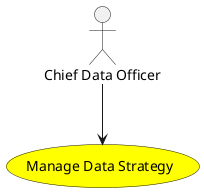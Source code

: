 @startuml


usecase "Manage Data Strategy" as ManageDataStrategy #yellow

Actor "Chief Data Officer" as ChiefDataOfficer

ChiefDataOfficer --> ManageDataStrategy











@enduml
